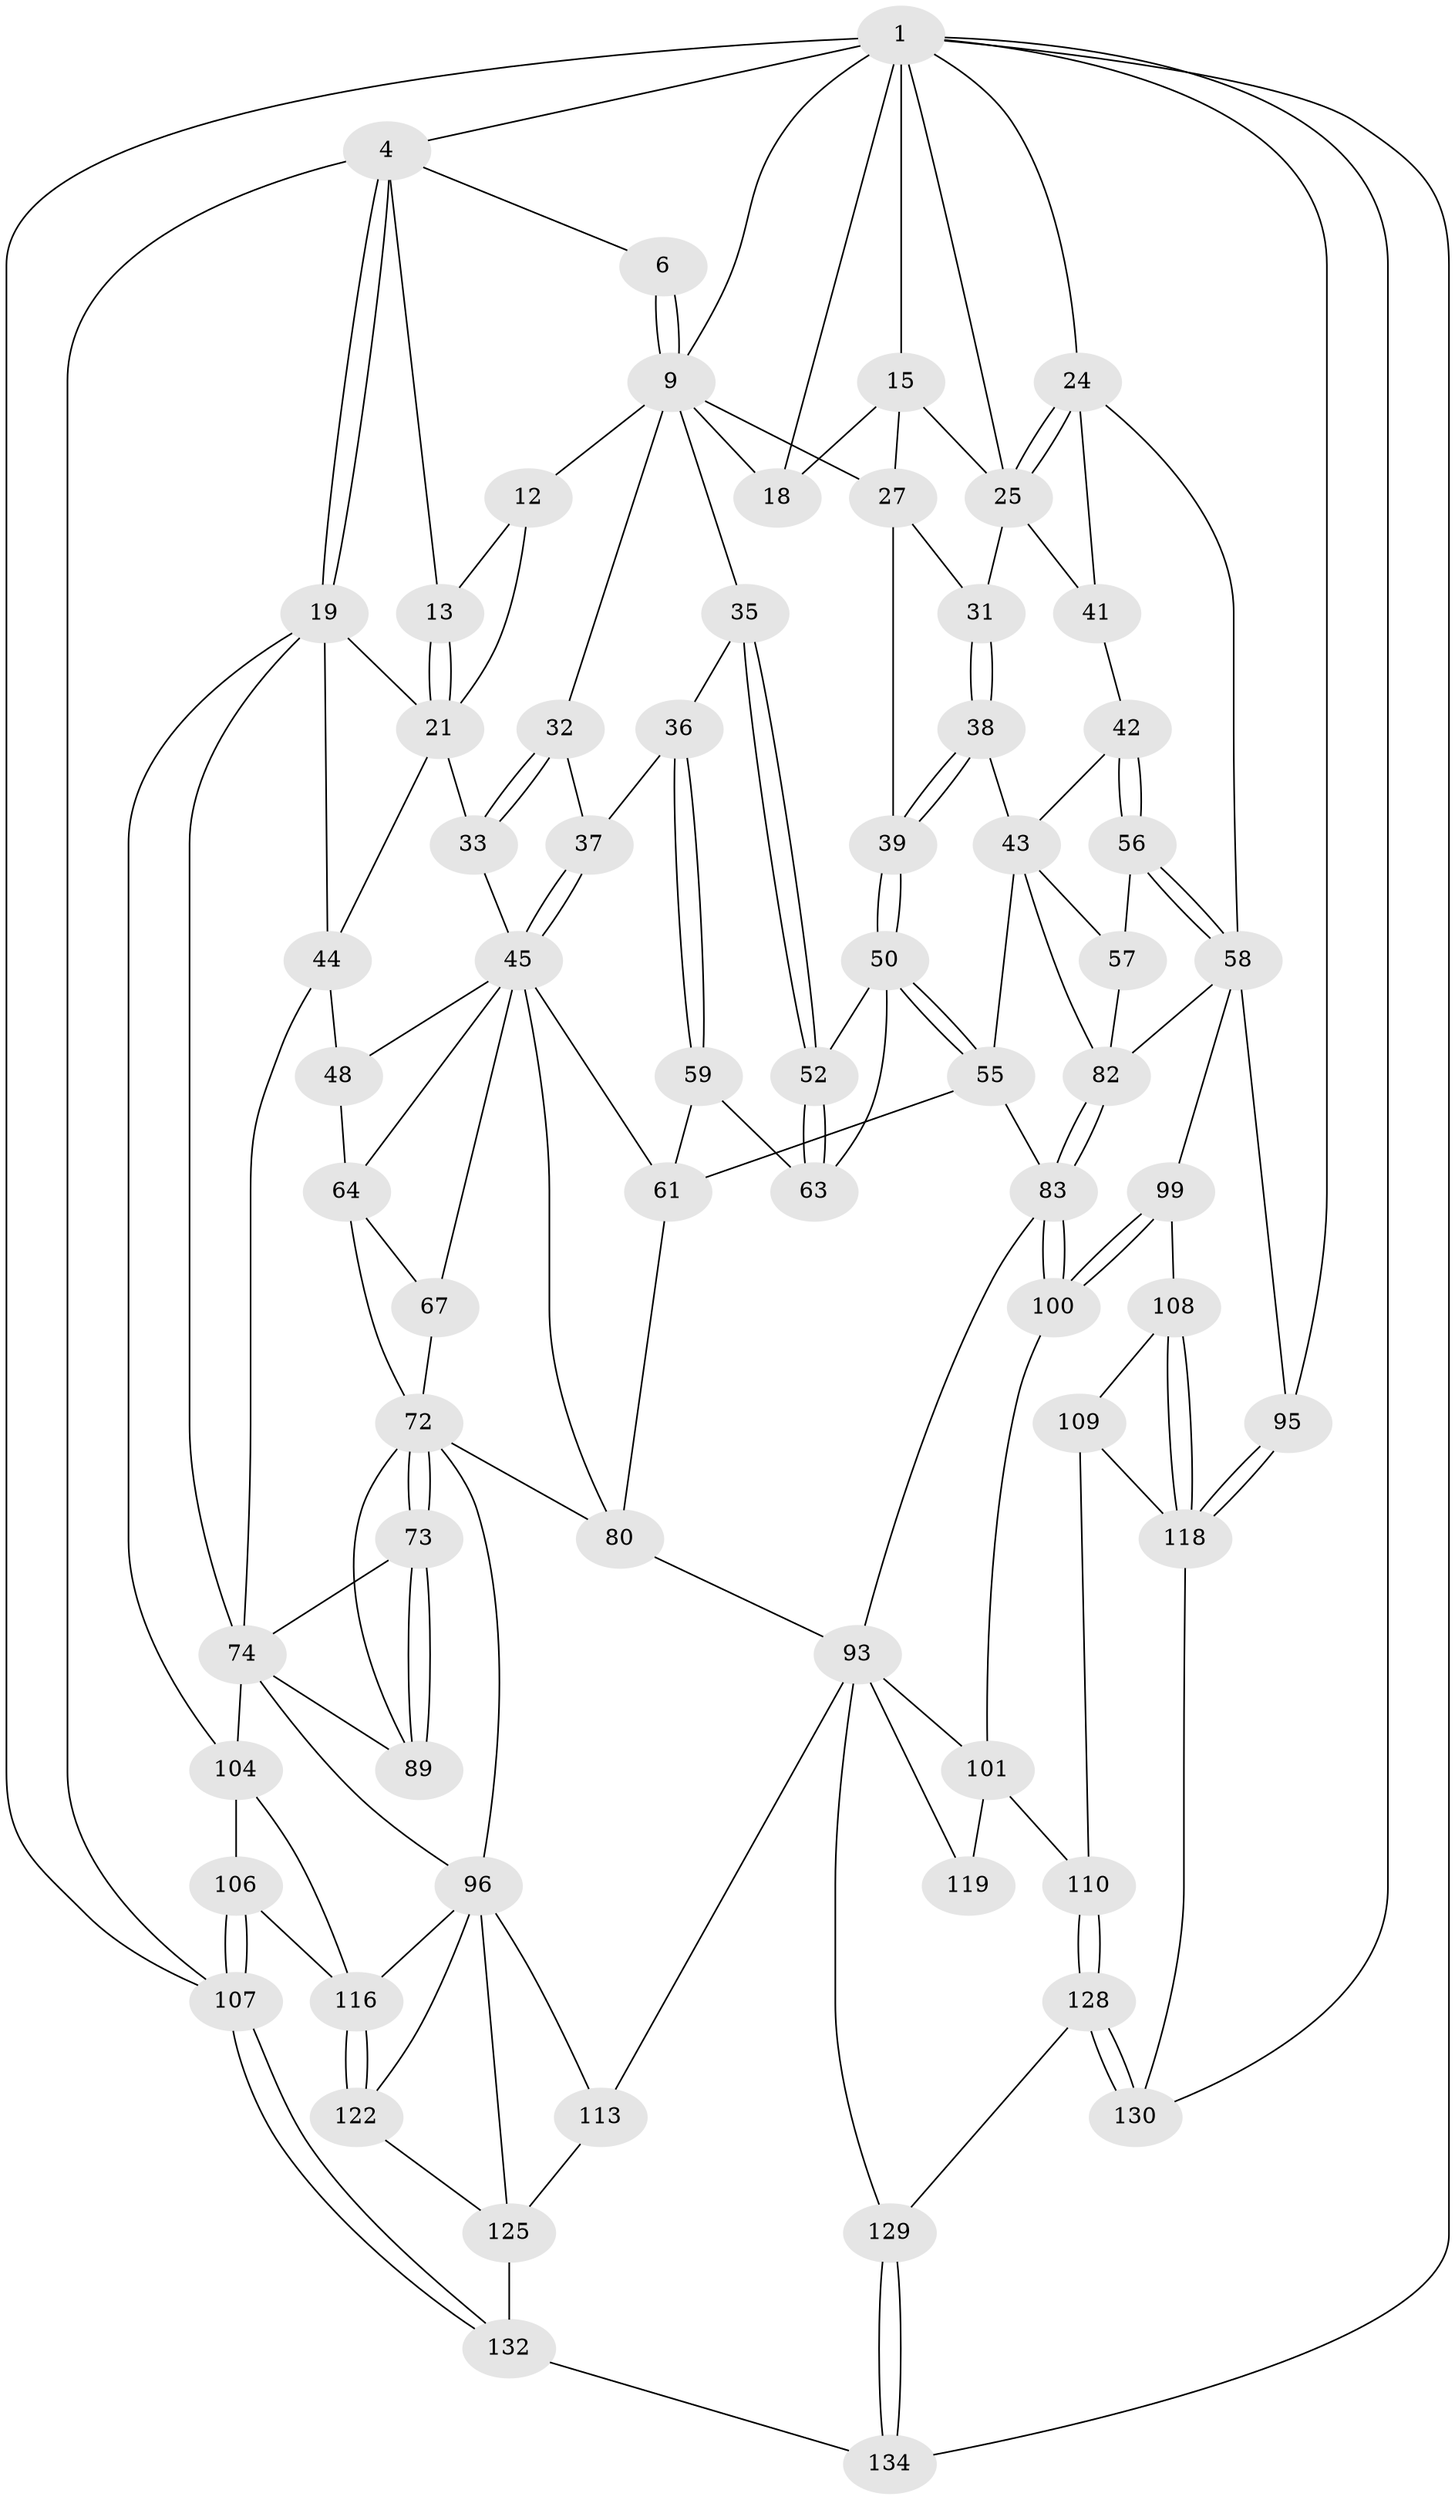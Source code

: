 // original degree distribution, {3: 0.014705882352941176, 5: 0.5735294117647058, 6: 0.19852941176470587, 4: 0.21323529411764705}
// Generated by graph-tools (version 1.1) at 2025/21/03/04/25 18:21:05]
// undirected, 68 vertices, 157 edges
graph export_dot {
graph [start="1"]
  node [color=gray90,style=filled];
  1 [pos="+0.7534909182526901+0",super="+7+2"];
  4 [pos="+0+0",super="+5"];
  6 [pos="+0.46856080351753415+0"];
  9 [pos="+0.51615109347707+0.06402907521441226",super="+10"];
  12 [pos="+0.2800875349718287+0"];
  13 [pos="+0.27610564079501626+0"];
  15 [pos="+0.7658285208454251+0.08265069269327138",super="+16"];
  18 [pos="+0.653945322403559+0.1420809639268492"];
  19 [pos="+0+0.10417232535951203",super="+79+20"];
  21 [pos="+0.0003166890738872832+0.11533926200487975",super="+23"];
  24 [pos="+1+0.0749927519229922",super="+40"];
  25 [pos="+0.9457126751091764+0.15166567815462373",super="+26"];
  27 [pos="+0.7501319323973994+0.1375478645472626",super="+28"];
  31 [pos="+0.7813328701753596+0.2281625790795344"];
  32 [pos="+0.4187168867470781+0.19643771859564405"];
  33 [pos="+0.24205748831425644+0.21250848895931704"];
  35 [pos="+0.5537200423908638+0.30053492478280786"];
  36 [pos="+0.540116617625027+0.3085832782985477"];
  37 [pos="+0.4450124413029161+0.27097570756211825"];
  38 [pos="+0.7682418129180536+0.2931195893299148"];
  39 [pos="+0.7146024922446126+0.31878388747409"];
  41 [pos="+0.9267301918798734+0.2740730641491895"];
  42 [pos="+0.8912461706844027+0.3118501048358197"];
  43 [pos="+0.8405110291006088+0.3166087052502813",super="+53"];
  44 [pos="+0.07205258534571309+0.29879512820388143",super="+49"];
  45 [pos="+0.37435736862946006+0.3457975783570192",super="+62+46"];
  48 [pos="+0.21509947540127247+0.3515379629418159",super="+65"];
  50 [pos="+0.7117393433323735+0.3639155472530668",super="+51"];
  52 [pos="+0.6203094224258334+0.3801568226708721"];
  55 [pos="+0.744245310388264+0.43467356773255383",super="+75"];
  56 [pos="+0.9009141970605026+0.40947310182934193"];
  57 [pos="+0.8672738207745221+0.45392958974452924"];
  58 [pos="+1+0.4530145621466881",super="+86"];
  59 [pos="+0.5201035618217533+0.3642911094528113",super="+60"];
  61 [pos="+0.49758928991883866+0.3994548961580495",super="+77"];
  63 [pos="+0.6050366495480946+0.41318486775776464",super="+70"];
  64 [pos="+0.29876068603977446+0.3933902169010244",super="+68"];
  67 [pos="+0.3248314344761239+0.4842667123053796"];
  72 [pos="+0.21671956176758408+0.4737723144213564",super="+81"];
  73 [pos="+0.16039718389908497+0.48979443607576983"];
  74 [pos="+0.09785659201180094+0.45216386738740155",super="+78"];
  80 [pos="+0.4407459582851628+0.5775237908513742",super="+90"];
  82 [pos="+0.7323460188097091+0.603028621747209",super="+85"];
  83 [pos="+0.7210955120357293+0.617636658766112",super="+84"];
  89 [pos="+0.21822026381598306+0.5804853480573409"];
  93 [pos="+0.47345679306728405+0.6854112730003581",super="+103"];
  95 [pos="+1+0.7769468225837772"];
  96 [pos="+0.34411763007730983+0.7140968839908959",super="+115+97"];
  99 [pos="+0.8081373300260408+0.7304308230381651"];
  100 [pos="+0.7396699480256647+0.6841653512599332"];
  101 [pos="+0.7204369723758286+0.7037534691675006",super="+102+111"];
  104 [pos="+0+0.6205919478987884",super="+105"];
  106 [pos="+0+1"];
  107 [pos="+0+1"];
  108 [pos="+0.8073457755244389+0.7427576379536591"];
  109 [pos="+0.7369883186113092+0.8622993510041065"];
  110 [pos="+0.6876424063727294+0.8699965464438556"];
  113 [pos="+0.446370965792812+0.9005613643565429",super="+114"];
  116 [pos="+0.11132231327745262+0.779812081918116",super="+117"];
  118 [pos="+0.8508913123591426+0.9235477520682087",super="+127"];
  119 [pos="+0.5985549468844159+0.841897673557143"];
  122 [pos="+0.16571905566370168+0.8735260371314051",super="+123"];
  125 [pos="+0.27933356182281743+1",super="+133+126"];
  128 [pos="+0.6882599671908748+0.9004037908702597"];
  129 [pos="+0.5953173205417815+1"];
  130 [pos="+0.8082616984087474+1"];
  132 [pos="+0+1",super="+135"];
  134 [pos="+0.5992678991017735+1"];
  1 -- 18;
  1 -- 9;
  1 -- 15 [weight=2];
  1 -- 130;
  1 -- 4;
  1 -- 134;
  1 -- 107;
  1 -- 24;
  1 -- 25;
  1 -- 95;
  4 -- 19;
  4 -- 19;
  4 -- 107;
  4 -- 13;
  4 -- 6;
  6 -- 9;
  6 -- 9;
  9 -- 32;
  9 -- 18;
  9 -- 35;
  9 -- 27;
  9 -- 12;
  12 -- 13;
  12 -- 21;
  13 -- 21;
  13 -- 21;
  15 -- 25;
  15 -- 18;
  15 -- 27;
  19 -- 104;
  19 -- 74;
  19 -- 44;
  19 -- 21;
  21 -- 33;
  21 -- 44;
  24 -- 25;
  24 -- 25;
  24 -- 41;
  24 -- 58;
  25 -- 31;
  25 -- 41;
  27 -- 31;
  27 -- 39;
  31 -- 38;
  31 -- 38;
  32 -- 33;
  32 -- 33;
  32 -- 37;
  33 -- 45;
  35 -- 36;
  35 -- 52;
  35 -- 52;
  36 -- 37;
  36 -- 59;
  36 -- 59;
  37 -- 45;
  37 -- 45;
  38 -- 39;
  38 -- 39;
  38 -- 43;
  39 -- 50;
  39 -- 50;
  41 -- 42;
  42 -- 43;
  42 -- 56;
  42 -- 56;
  43 -- 57;
  43 -- 82;
  43 -- 55;
  44 -- 48;
  44 -- 74;
  45 -- 80;
  45 -- 67;
  45 -- 61;
  45 -- 64;
  45 -- 48;
  48 -- 64 [weight=2];
  50 -- 55 [weight=2];
  50 -- 55;
  50 -- 52;
  50 -- 63;
  52 -- 63;
  52 -- 63;
  55 -- 61;
  55 -- 83;
  56 -- 57;
  56 -- 58;
  56 -- 58;
  57 -- 82;
  58 -- 99;
  58 -- 82;
  58 -- 95;
  59 -- 63 [weight=2];
  59 -- 61;
  61 -- 80;
  64 -- 72;
  64 -- 67;
  67 -- 72;
  72 -- 73;
  72 -- 73;
  72 -- 96;
  72 -- 89;
  72 -- 80;
  73 -- 74;
  73 -- 89;
  73 -- 89;
  74 -- 104;
  74 -- 89;
  74 -- 96;
  80 -- 93;
  82 -- 83;
  82 -- 83;
  83 -- 100;
  83 -- 100;
  83 -- 93;
  93 -- 113;
  93 -- 129;
  93 -- 101;
  93 -- 119;
  95 -- 118;
  95 -- 118;
  96 -- 122;
  96 -- 113;
  96 -- 125;
  96 -- 116;
  99 -- 100;
  99 -- 100;
  99 -- 108;
  100 -- 101;
  101 -- 119 [weight=2];
  101 -- 110;
  104 -- 106;
  104 -- 116;
  106 -- 107;
  106 -- 107;
  106 -- 116;
  107 -- 132;
  107 -- 132;
  108 -- 109;
  108 -- 118;
  108 -- 118;
  109 -- 110;
  109 -- 118;
  110 -- 128;
  110 -- 128;
  113 -- 125 [weight=2];
  116 -- 122 [weight=2];
  116 -- 122;
  118 -- 130;
  122 -- 125;
  125 -- 132 [weight=2];
  128 -- 129;
  128 -- 130;
  128 -- 130;
  129 -- 134;
  129 -- 134;
  132 -- 134;
}
